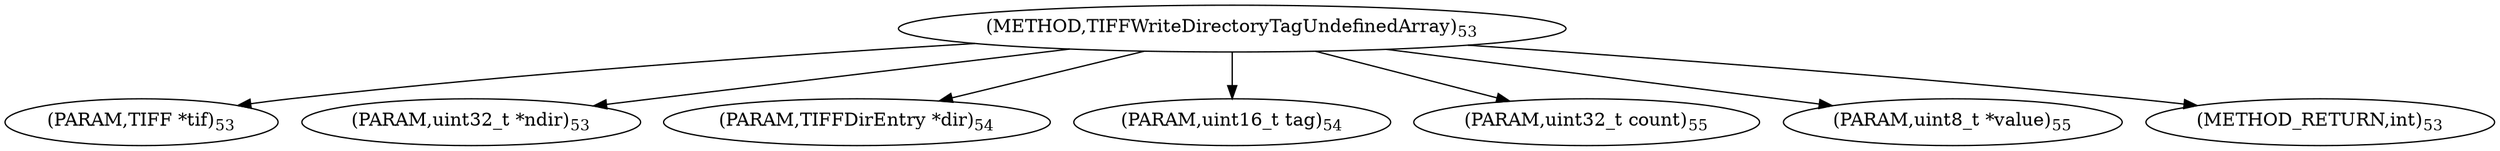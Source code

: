 digraph "TIFFWriteDirectoryTagUndefinedArray" {  
"63955" [label = <(METHOD,TIFFWriteDirectoryTagUndefinedArray)<SUB>53</SUB>> ]
"63956" [label = <(PARAM,TIFF *tif)<SUB>53</SUB>> ]
"63957" [label = <(PARAM,uint32_t *ndir)<SUB>53</SUB>> ]
"63958" [label = <(PARAM,TIFFDirEntry *dir)<SUB>54</SUB>> ]
"63959" [label = <(PARAM,uint16_t tag)<SUB>54</SUB>> ]
"63960" [label = <(PARAM,uint32_t count)<SUB>55</SUB>> ]
"63961" [label = <(PARAM,uint8_t *value)<SUB>55</SUB>> ]
"63962" [label = <(METHOD_RETURN,int)<SUB>53</SUB>> ]
  "63955" -> "63956" 
  "63955" -> "63957" 
  "63955" -> "63958" 
  "63955" -> "63959" 
  "63955" -> "63960" 
  "63955" -> "63961" 
  "63955" -> "63962" 
}
